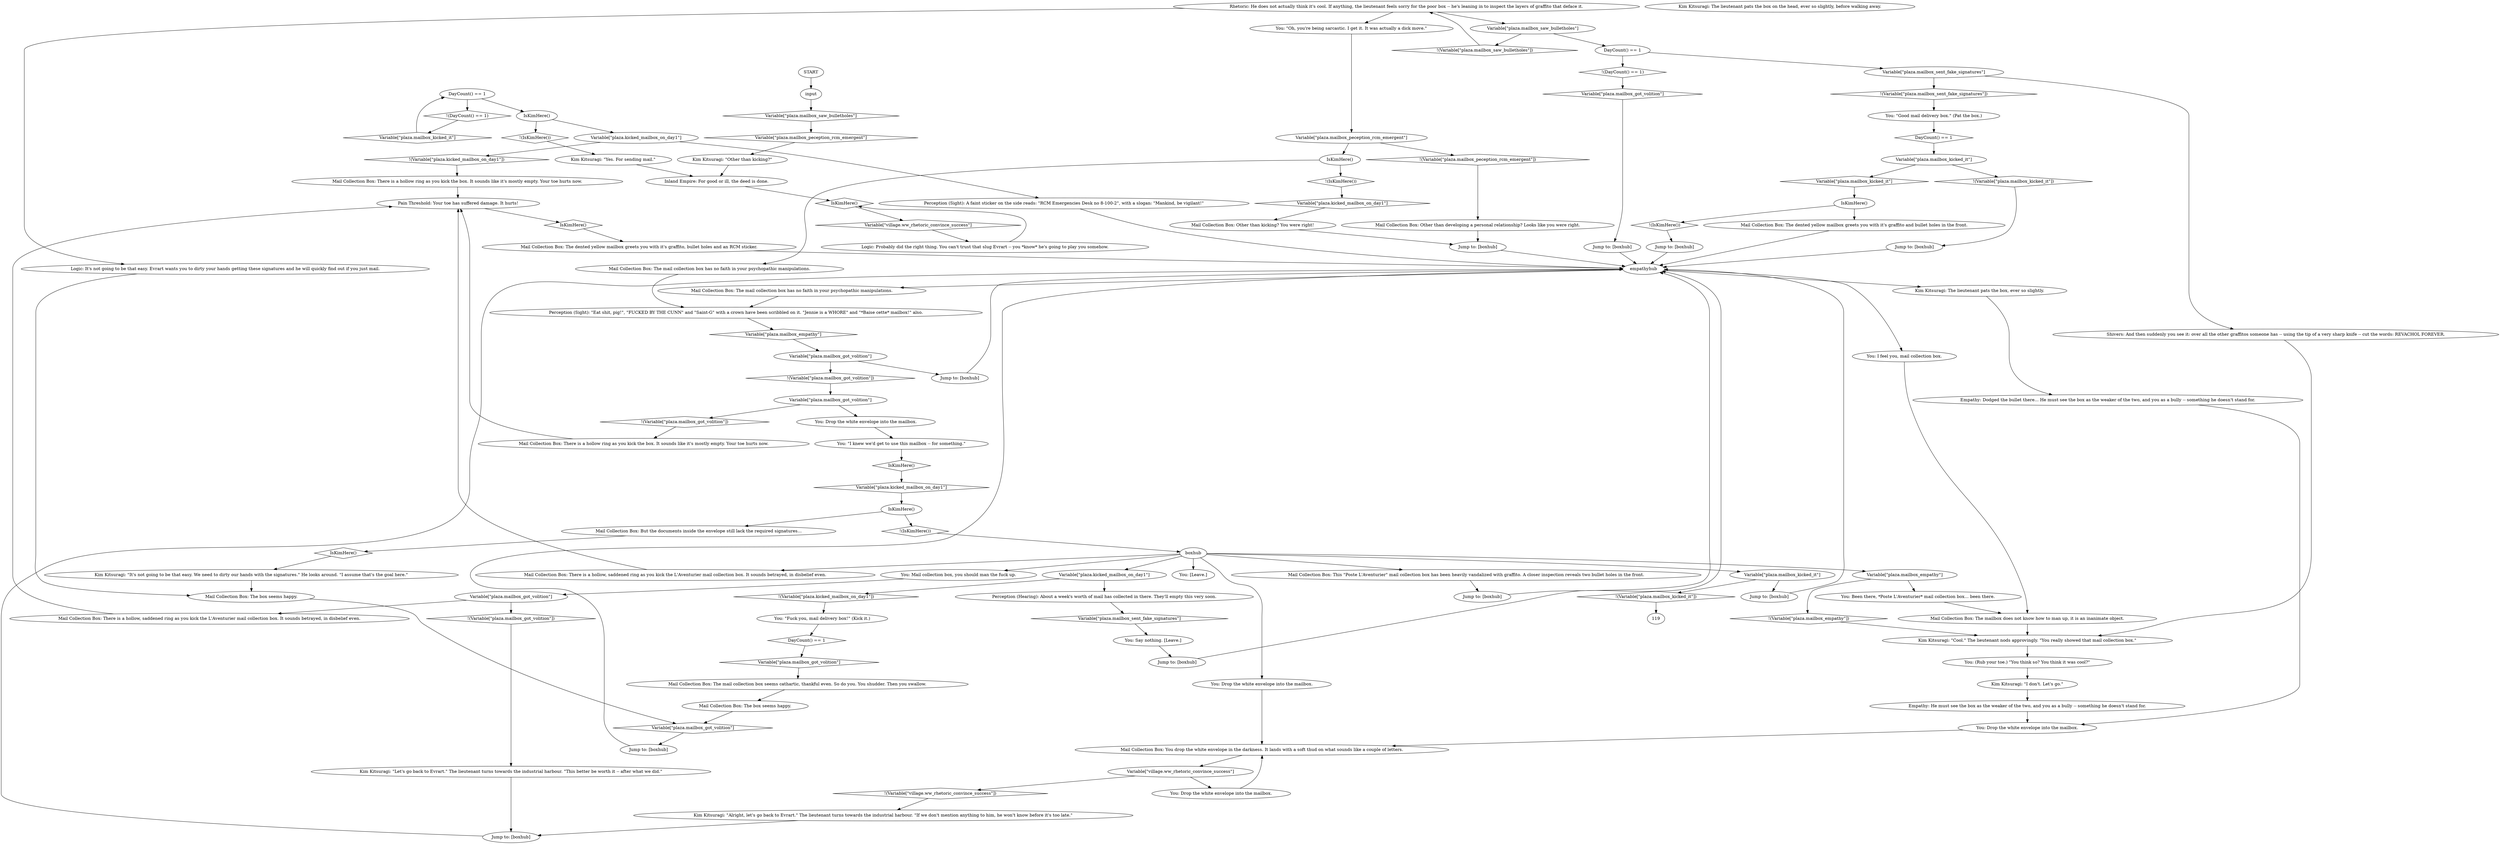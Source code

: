 # PLAZA / mailbox
# A mailbox on the plaza.
# ==================================================
digraph G {
	  0 [label="START"];
	  1 [label="input"];
	  2 [label="Kim Kitsuragi: \"I don't. Let's go.\""];
	  3 [label="Jump to: [boxhub]"];
	  4 [label="Pain Threshold: Your toe has suffered damage. It hurts!"];
	  5 [label="You: I feel you, mail collection box."];
	  6 [label="You: \"Oh, you're being sarcastic. I get it. It was actually a dick move.\""];
	  7 [label="Empathy: Dodged the bullet there... He must see the box as the weaker of the two, and you as a bully -- something he doesn't stand for."];
	  8 [label="Empathy: He must see the box as the weaker of the two, and you as a bully -- something he doesn't stand for."];
	  9 [label="Mail Collection Box: Other than kicking? You were right!"];
	  10 [label="Jump to: [boxhub]"];
	  11 [label="Kim Kitsuragi: \"It's not going to be that easy. We need to dirty our hands with the signatures.\" He looks around. \"I assume that's the goal here.\""];
	  12 [label="Mail Collection Box: You drop the white envelope in the darkness. It lands with a soft thud on what sounds like a couple of letters."];
	  13 [label="Variable[\"plaza.mailbox_kicked_it\"]"];
	  14 [label="Variable[\"plaza.mailbox_kicked_it\"]", shape=diamond];
	  15 [label="!(Variable[\"plaza.mailbox_kicked_it\"])", shape=diamond];
	  16 [label="Kim Kitsuragi: \"Alright, let's go back to Evrart.\" The lieutenant turns towards the industrial harbour. \"If we don't mention anything to him, he won't know before it's too late.\""];
	  17 [label="You: Drop the white envelope into the mailbox."];
	  18 [label="Kim Kitsuragi: The lieutenant pats the box on the head, ever so slightly, before walking away."];
	  19 [label="Jump to: [boxhub]"];
	  20 [label="You: Drop the white envelope into the mailbox."];
	  21 [label="You: [Leave.]"];
	  22 [label="Variable[\"plaza.kicked_mailbox_on_day1\"]"];
	  23 [label="Variable[\"plaza.kicked_mailbox_on_day1\"]", shape=diamond];
	  24 [label="!(Variable[\"plaza.kicked_mailbox_on_day1\"])", shape=diamond];
	  25 [label="Perception (Hearing): About a week's worth of mail has collected in there. They'll empty this very soon."];
	  26 [label="Variable[\"village.ww_rhetoric_convince_success\"]"];
	  27 [label="Variable[\"village.ww_rhetoric_convince_success\"]", shape=diamond];
	  28 [label="!(Variable[\"village.ww_rhetoric_convince_success\"])", shape=diamond];
	  29 [label="You: Drop the white envelope into the mailbox."];
	  30 [label="Variable[\"plaza.mailbox_kicked_it\"]"];
	  31 [label="Variable[\"plaza.mailbox_kicked_it\"]", shape=diamond];
	  32 [label="!(Variable[\"plaza.mailbox_kicked_it\"])", shape=diamond];
	  33 [label="Jump to: [boxhub]"];
	  34 [label="Inland Empire: For good or ill, the deed is done."];
	  35 [label="You: \"Good mail delivery box.\" (Pat the box.)"];
	  36 [label="You: Mail collection box, you should man the fuck up."];
	  37 [label="Mail Collection Box: The mail collection box has no faith in your psychopathic manipulations."];
	  38 [label="IsKimHere()"];
	  39 [label="IsKimHere()", shape=diamond];
	  40 [label="!(IsKimHere())", shape=diamond];
	  41 [label="Mail Collection Box: The dented yellow mailbox greets you with it's graffito and bullet holes in the front."];
	  42 [label="Mail Collection Box: Other than developing a personal relationship? Looks like you were right."];
	  43 [label="You: \"Fuck you, mail delivery box!\" (Kick it.)"];
	  44 [label="Variable[\"plaza.mailbox_empathy\"]"];
	  45 [label="Variable[\"plaza.mailbox_empathy\"]", shape=diamond];
	  46 [label="!(Variable[\"plaza.mailbox_empathy\"])", shape=diamond];
	  47 [label="You: Been there, *Poste L'Aventurier* mail collection box... been there."];
	  48 [label="Kim Kitsuragi: The lieutenant pats the box, ever so slightly."];
	  49 [label="Variable[\"plaza.mailbox_peception_rcm_emergent\"]"];
	  50 [label="Variable[\"plaza.mailbox_peception_rcm_emergent\"]", shape=diamond];
	  51 [label="!(Variable[\"plaza.mailbox_peception_rcm_emergent\"])", shape=diamond];
	  52 [label="IsKimHere()"];
	  53 [label="IsKimHere()", shape=diamond];
	  54 [label="!(IsKimHere())", shape=diamond];
	  55 [label="Mail Collection Box: The mail collection box has no faith in your psychopathic manipulations."];
	  56 [label="DayCount() == 1"];
	  57 [label="DayCount() == 1", shape=diamond];
	  58 [label="!(DayCount() == 1)", shape=diamond];
	  59 [label="IsKimHere()"];
	  60 [label="IsKimHere()", shape=diamond];
	  61 [label="!(IsKimHere())", shape=diamond];
	  62 [label="Variable[\"plaza.kicked_mailbox_on_day1\"]"];
	  63 [label="Variable[\"plaza.kicked_mailbox_on_day1\"]", shape=diamond];
	  64 [label="!(Variable[\"plaza.kicked_mailbox_on_day1\"])", shape=diamond];
	  65 [label="Perception (Sight): A faint sticker on the side reads: \"RCM Emergencies Desk no 8-100-2\", with a slogan: \"Mankind, be vigilant!\""];
	  66 [label="Jump to: [boxhub]"];
	  67 [label="Jump to: [boxhub]"];
	  68 [label="Perception (Sight): \"Eat shit, pig!\", \"FUCKED BY THE CUNN\" and \"Saint-G\" with a crown have been scribbled on it. \"Jennie is a WHORE\" and \"*Baise cette* mailbox!\" also."];
	  69 [label="Variable[\"plaza.mailbox_got_volition\"]"];
	  70 [label="Variable[\"plaza.mailbox_got_volition\"]", shape=diamond];
	  71 [label="!(Variable[\"plaza.mailbox_got_volition\"])", shape=diamond];
	  72 [label="You: Drop the white envelope into the mailbox."];
	  73 [label="Mail Collection Box: This \"Poste L'Aventurier\" mail collection box has been heavily vandalized with graffito. A closer inspection reveals two bullet holes in the front."];
	  74 [label="Rhetoric: He does not actually think it's cool. If anything, the lieutenant feels sorry for the poor box -- he's leaning in to inspect the layers of graffito that deface it."];
	  75 [label="You: (Rub your toe.) \"You think so? You think it was cool?\""];
	  76 [label="Logic: It's not going to be that easy. Evrart wants you to dirty your hands getting these signatures and he will quickly find out if you just mail."];
	  77 [label="boxhub"];
	  78 [label="empathyhub"];
	  79 [label="Variable[\"plaza.mailbox_got_volition\"]"];
	  80 [label="Variable[\"plaza.mailbox_got_volition\"]", shape=diamond];
	  81 [label="!(Variable[\"plaza.mailbox_got_volition\"])", shape=diamond];
	  82 [label="Jump to: [boxhub]"];
	  83 [label="Jump to: [boxhub]"];
	  84 [label="Mail Collection Box: The box seems happy."];
	  85 [label="Jump to: [boxhub]"];
	  86 [label="Kim Kitsuragi: \"Cool.\" The lieutenant nods approvingly. \"You really showed that mail collection box.\""];
	  87 [label="Mail Collection Box: The dented yellow mailbox greets you with it's graffito, bullet holes and an RCM sticker."];
	  88 [label="Kim Kitsuragi: \"Other than kicking?\""];
	  89 [label="IsKimHere()"];
	  90 [label="IsKimHere()", shape=diamond];
	  91 [label="!(IsKimHere())", shape=diamond];
	  92 [label="Mail Collection Box: But the documents inside the envelope still lack the required signatures..."];
	  93 [label="You: \"I knew we'd get to use this mailbox -- for something.\""];
	  94 [label="Mail Collection Box: There is a hollow, saddened ring as you kick the L'Aventurier mail collection box. It sounds betrayed, in disbelief even."];
	  95 [label="Mail Collection Box: There is a hollow ring as you kick the box. It sounds like it's mostly empty. Your toe hurts now."];
	  96 [label="Jump to: [boxhub]"];
	  97 [label="Kim Kitsuragi: \"Yes. For sending mail.\""];
	  98 [label="Mail Collection Box: There is a hollow ring as you kick the box. It sounds like it's mostly empty. Your toe hurts now."];
	  99 [label="Mail Collection Box: The mail collection box seems cathartic, thankful even. So do you. You shudder. Then you swallow."];
	  100 [label="Mail Collection Box: The mailbox does not know how to man up, it is an inanimate object."];
	  101 [label="Variable[\"plaza.mailbox_got_volition\"]"];
	  102 [label="Variable[\"plaza.mailbox_got_volition\"]", shape=diamond];
	  103 [label="!(Variable[\"plaza.mailbox_got_volition\"])", shape=diamond];
	  104 [label="Mail Collection Box: There is a hollow, saddened ring as you kick the L'Aventurier mail collection box. It sounds betrayed, in disbelief even."];
	  105 [label="Kim Kitsuragi: \"Let's go back to Evrart.\" The lieutenant turns towards the industrial harbour. \"This better be worth it -- after what we did.\""];
	  106 [label="Logic: Probably did the right thing. You can't trust that slug Evrart -- you *know* he's going to play you somehow."];
	  107 [label="You: Say nothing. [Leave.]"];
	  108 [label="Variable[\"plaza.mailbox_saw_bulletholes\"]"];
	  109 [label="Variable[\"plaza.mailbox_saw_bulletholes\"]", shape=diamond];
	  110 [label="!(Variable[\"plaza.mailbox_saw_bulletholes\"])", shape=diamond];
	  111 [label="DayCount() == 1"];
	  112 [label="DayCount() == 1", shape=diamond];
	  113 [label="!(DayCount() == 1)", shape=diamond];
	  114 [label="Variable[\"plaza.mailbox_sent_fake_signatures\"]"];
	  115 [label="Variable[\"plaza.mailbox_sent_fake_signatures\"]", shape=diamond];
	  116 [label="!(Variable[\"plaza.mailbox_sent_fake_signatures\"])", shape=diamond];
	  117 [label="Shivers: And then suddenly you see it: over all the other graffitos someone has -- using the tip of a very sharp knife -- cut the words: REVACHOL FOREVER."];
	  118 [label="Mail Collection Box: The box seems happy."];
	  0 -> 1
	  1 -> 109
	  2 -> 8
	  3 -> 78
	  4 -> 39
	  5 -> 100
	  6 -> 49
	  7 -> 20
	  8 -> 20
	  9 -> 10
	  10 -> 78
	  11 -> 84
	  12 -> 26
	  13 -> 14
	  13 -> 15
	  14 -> 38
	  15 -> 85
	  16 -> 3
	  17 -> 12
	  19 -> 78
	  20 -> 12
	  22 -> 24
	  22 -> 25
	  23 -> 9
	  24 -> 43
	  25 -> 115
	  26 -> 28
	  26 -> 29
	  27 -> 106
	  28 -> 16
	  29 -> 12
	  30 -> 32
	  30 -> 33
	  31 -> 56
	  32 -> 119
	  33 -> 78
	  34 -> 60
	  35 -> 57
	  36 -> 101
	  37 -> 68
	  38 -> 40
	  38 -> 41
	  39 -> 87
	  40 -> 67
	  41 -> 78
	  42 -> 10
	  43 -> 112
	  44 -> 46
	  44 -> 47
	  45 -> 79
	  46 -> 86
	  47 -> 100
	  48 -> 7
	  49 -> 51
	  49 -> 52
	  50 -> 88
	  51 -> 42
	  52 -> 54
	  52 -> 55
	  53 -> 63
	  54 -> 23
	  55 -> 68
	  56 -> 58
	  56 -> 59
	  57 -> 13
	  58 -> 31
	  59 -> 61
	  59 -> 62
	  60 -> 27
	  61 -> 97
	  62 -> 64
	  62 -> 65
	  63 -> 89
	  64 -> 98
	  65 -> 78
	  66 -> 78
	  67 -> 78
	  68 -> 45
	  69 -> 72
	  69 -> 71
	  70 -> 96
	  71 -> 95
	  72 -> 93
	  73 -> 66
	  74 -> 108
	  74 -> 76
	  74 -> 6
	  75 -> 2
	  76 -> 84
	  77 -> 36
	  77 -> 73
	  77 -> 44
	  77 -> 17
	  77 -> 21
	  77 -> 22
	  77 -> 30
	  77 -> 94
	  78 -> 48
	  78 -> 37
	  78 -> 5
	  79 -> 81
	  79 -> 82
	  80 -> 83
	  81 -> 69
	  82 -> 78
	  83 -> 78
	  84 -> 80
	  85 -> 78
	  86 -> 75
	  87 -> 78
	  88 -> 34
	  89 -> 91
	  89 -> 92
	  90 -> 11
	  91 -> 77
	  92 -> 90
	  93 -> 53
	  94 -> 4
	  95 -> 4
	  96 -> 78
	  97 -> 34
	  98 -> 4
	  99 -> 118
	  100 -> 86
	  101 -> 104
	  101 -> 103
	  102 -> 99
	  103 -> 105
	  104 -> 4
	  105 -> 3
	  106 -> 60
	  107 -> 19
	  108 -> 110
	  108 -> 111
	  109 -> 50
	  110 -> 74
	  111 -> 113
	  111 -> 114
	  112 -> 102
	  113 -> 70
	  114 -> 116
	  114 -> 117
	  115 -> 107
	  116 -> 35
	  117 -> 86
	  118 -> 80
}

